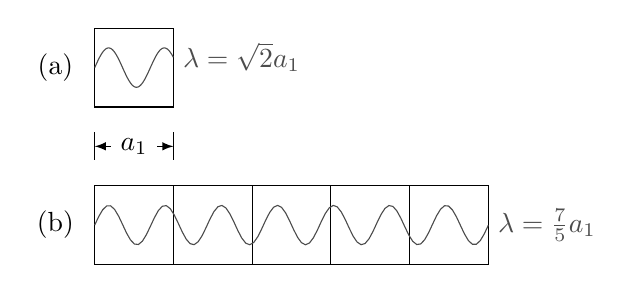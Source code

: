 \begin{tikzpicture}[domain=0:5]

\node at (-3,2.5) {(a)};
\draw[latex-latex] (-2.5,1.5) -- ++(1,0) node[midway,fill=white] {$a_1$};
\draw (-2.5,1.5)++(0,0.5em) -- ++(0,-1em);
\draw (-1.5,1.5)++(0,0.5em) -- ++(0,-1em);

\node at (-3,0.5) {(b)};
\draw (-2.5,2) rectangle (-1.5,3);
\draw[color=black!70,samples=100,domain=0:1] plot ({\x-2.5},{0.25*sin(sqrt(2)*2*pi*\x r)+2.5}) node[right] {$\lambda=\sqrt{2} a_1$};

\draw (-2.5,0) rectangle (2.5,1);
\foreach \x in {-1.5,-0.5,0.5,1.5}{
  \draw (\x,0) -- ++(0,1);
}
\draw[color=black!70,samples=100] plot ({\x-2.5},{0.25*sin(7*2*pi/5*\x r)+0.5}) node[right] {$\lambda=\frac{7}{5} a_1$};

\end{tikzpicture}
